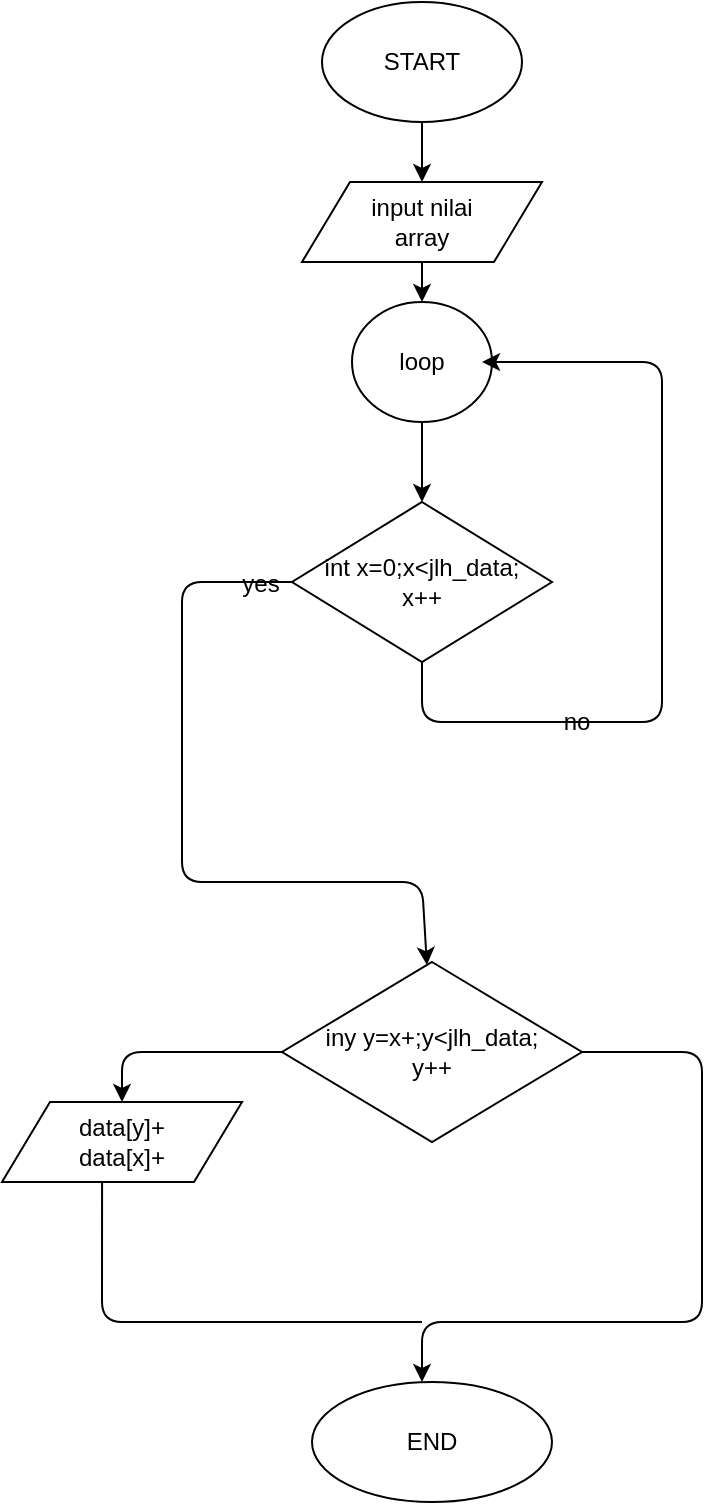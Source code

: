 <mxfile version="13.0.3" type="device"><diagram id="gjuqTZ9tj4QGIzC31X8b" name="Halaman-1"><mxGraphModel dx="852" dy="494" grid="1" gridSize="10" guides="1" tooltips="1" connect="1" arrows="1" fold="1" page="1" pageScale="1" pageWidth="850" pageHeight="1100" background="#ffffff" math="0" shadow="0"><root><mxCell id="0"/><mxCell id="1" parent="0"/><mxCell id="P1PE77k5R_ZSWnS54tNV-1" value="START" style="ellipse;whiteSpace=wrap;html=1;" parent="1" vertex="1"><mxGeometry x="390" y="40" width="100" height="60" as="geometry"/></mxCell><mxCell id="P1PE77k5R_ZSWnS54tNV-2" value="" style="endArrow=classic;html=1;exitX=0.5;exitY=1;exitDx=0;exitDy=0;" parent="1" source="P1PE77k5R_ZSWnS54tNV-1" target="P1PE77k5R_ZSWnS54tNV-3" edge="1"><mxGeometry width="50" height="50" relative="1" as="geometry"><mxPoint x="440" y="160" as="sourcePoint"/><mxPoint x="440" y="140" as="targetPoint"/></mxGeometry></mxCell><mxCell id="P1PE77k5R_ZSWnS54tNV-3" value="input nilai&lt;br&gt;array" style="shape=parallelogram;perimeter=parallelogramPerimeter;whiteSpace=wrap;html=1;" parent="1" vertex="1"><mxGeometry x="380" y="130" width="120" height="40" as="geometry"/></mxCell><mxCell id="P1PE77k5R_ZSWnS54tNV-4" value="" style="endArrow=classic;html=1;" parent="1" source="P1PE77k5R_ZSWnS54tNV-3" target="P1PE77k5R_ZSWnS54tNV-5" edge="1"><mxGeometry width="50" height="50" relative="1" as="geometry"><mxPoint x="400" y="280" as="sourcePoint"/><mxPoint x="443" y="210" as="targetPoint"/></mxGeometry></mxCell><mxCell id="P1PE77k5R_ZSWnS54tNV-5" value="loop" style="ellipse;whiteSpace=wrap;html=1;" parent="1" vertex="1"><mxGeometry x="405" y="190" width="70" height="60" as="geometry"/></mxCell><mxCell id="P1PE77k5R_ZSWnS54tNV-6" value="" style="endArrow=classic;html=1;exitX=0.5;exitY=1;exitDx=0;exitDy=0;" parent="1" source="P1PE77k5R_ZSWnS54tNV-5" target="P1PE77k5R_ZSWnS54tNV-7" edge="1"><mxGeometry width="50" height="50" relative="1" as="geometry"><mxPoint x="440" y="260" as="sourcePoint"/><mxPoint x="440" y="280" as="targetPoint"/></mxGeometry></mxCell><mxCell id="P1PE77k5R_ZSWnS54tNV-7" value="int x=0;x&amp;lt;jlh_data;&lt;br&gt;x++" style="rhombus;whiteSpace=wrap;html=1;" parent="1" vertex="1"><mxGeometry x="375" y="290" width="130" height="80" as="geometry"/></mxCell><mxCell id="P1PE77k5R_ZSWnS54tNV-8" value="" style="endArrow=classic;html=1;exitX=0.5;exitY=1;exitDx=0;exitDy=0;entryX=0.929;entryY=0.5;entryDx=0;entryDy=0;entryPerimeter=0;" parent="1" source="P1PE77k5R_ZSWnS54tNV-7" target="P1PE77k5R_ZSWnS54tNV-5" edge="1"><mxGeometry width="50" height="50" relative="1" as="geometry"><mxPoint x="520" y="390" as="sourcePoint"/><mxPoint x="480" y="220" as="targetPoint"/><Array as="points"><mxPoint x="440" y="400"/><mxPoint x="560" y="400"/><mxPoint x="560" y="220"/></Array></mxGeometry></mxCell><mxCell id="P1PE77k5R_ZSWnS54tNV-9" value="" style="endArrow=classic;html=1;exitX=0;exitY=0.5;exitDx=0;exitDy=0;" parent="1" source="P1PE77k5R_ZSWnS54tNV-7" target="P1PE77k5R_ZSWnS54tNV-10" edge="1"><mxGeometry width="50" height="50" relative="1" as="geometry"><mxPoint x="400" y="400" as="sourcePoint"/><mxPoint x="440" y="520" as="targetPoint"/><Array as="points"><mxPoint x="320" y="330"/><mxPoint x="320" y="480"/><mxPoint x="440" y="480"/></Array></mxGeometry></mxCell><mxCell id="P1PE77k5R_ZSWnS54tNV-10" value="iny y=x+;y&amp;lt;jlh_data;&lt;br&gt;y++" style="rhombus;whiteSpace=wrap;html=1;" parent="1" vertex="1"><mxGeometry x="370" y="520" width="150" height="90" as="geometry"/></mxCell><mxCell id="P1PE77k5R_ZSWnS54tNV-12" value="" style="endArrow=classic;html=1;exitX=1;exitY=0.5;exitDx=0;exitDy=0;" parent="1" source="P1PE77k5R_ZSWnS54tNV-10" edge="1"><mxGeometry width="50" height="50" relative="1" as="geometry"><mxPoint x="520" y="570" as="sourcePoint"/><mxPoint x="440" y="730" as="targetPoint"/><Array as="points"><mxPoint x="580" y="565"/><mxPoint x="580" y="700"/><mxPoint x="440" y="700"/></Array></mxGeometry></mxCell><mxCell id="P1PE77k5R_ZSWnS54tNV-13" value="" style="endArrow=classic;html=1;exitX=0;exitY=0.5;exitDx=0;exitDy=0;" parent="1" source="P1PE77k5R_ZSWnS54tNV-10" target="P1PE77k5R_ZSWnS54tNV-14" edge="1"><mxGeometry width="50" height="50" relative="1" as="geometry"><mxPoint x="290" y="575" as="sourcePoint"/><mxPoint x="290" y="600" as="targetPoint"/><Array as="points"><mxPoint x="290" y="565"/></Array></mxGeometry></mxCell><mxCell id="P1PE77k5R_ZSWnS54tNV-14" value="data[y]+&lt;br&gt;data[x]+" style="shape=parallelogram;perimeter=parallelogramPerimeter;whiteSpace=wrap;html=1;" parent="1" vertex="1"><mxGeometry x="230" y="590" width="120" height="40" as="geometry"/></mxCell><mxCell id="P1PE77k5R_ZSWnS54tNV-15" value="" style="endArrow=none;html=1;entryX=0.417;entryY=1;entryDx=0;entryDy=0;entryPerimeter=0;" parent="1" target="P1PE77k5R_ZSWnS54tNV-14" edge="1"><mxGeometry width="50" height="50" relative="1" as="geometry"><mxPoint x="440" y="700" as="sourcePoint"/><mxPoint x="290" y="640" as="targetPoint"/><Array as="points"><mxPoint x="280" y="700"/></Array></mxGeometry></mxCell><mxCell id="P1PE77k5R_ZSWnS54tNV-16" value="END" style="ellipse;whiteSpace=wrap;html=1;" parent="1" vertex="1"><mxGeometry x="385" y="730" width="120" height="60" as="geometry"/></mxCell><mxCell id="P1PE77k5R_ZSWnS54tNV-17" value="no" style="text;html=1;align=center;verticalAlign=middle;resizable=0;points=[];autosize=1;" parent="1" vertex="1"><mxGeometry x="502" y="390" width="30" height="20" as="geometry"/></mxCell><mxCell id="P1PE77k5R_ZSWnS54tNV-18" value="yes" style="text;html=1;align=center;verticalAlign=middle;resizable=0;points=[];autosize=1;" parent="1" vertex="1"><mxGeometry x="344" y="321" width="30" height="20" as="geometry"/></mxCell></root></mxGraphModel></diagram></mxfile>